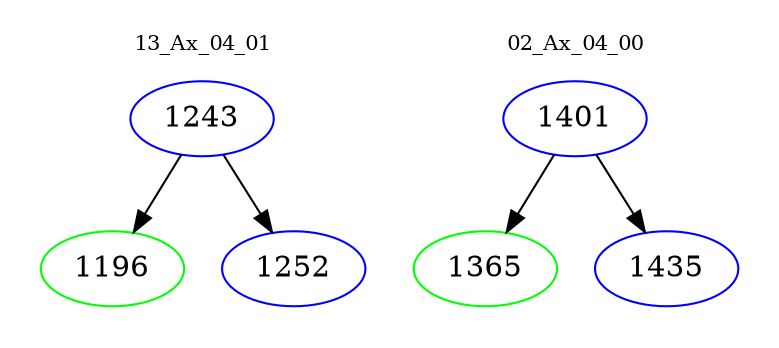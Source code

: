 digraph{
subgraph cluster_0 {
color = white
label = "13_Ax_04_01";
fontsize=10;
T0_1243 [label="1243", color="blue"]
T0_1243 -> T0_1196 [color="black"]
T0_1196 [label="1196", color="green"]
T0_1243 -> T0_1252 [color="black"]
T0_1252 [label="1252", color="blue"]
}
subgraph cluster_1 {
color = white
label = "02_Ax_04_00";
fontsize=10;
T1_1401 [label="1401", color="blue"]
T1_1401 -> T1_1365 [color="black"]
T1_1365 [label="1365", color="green"]
T1_1401 -> T1_1435 [color="black"]
T1_1435 [label="1435", color="blue"]
}
}
